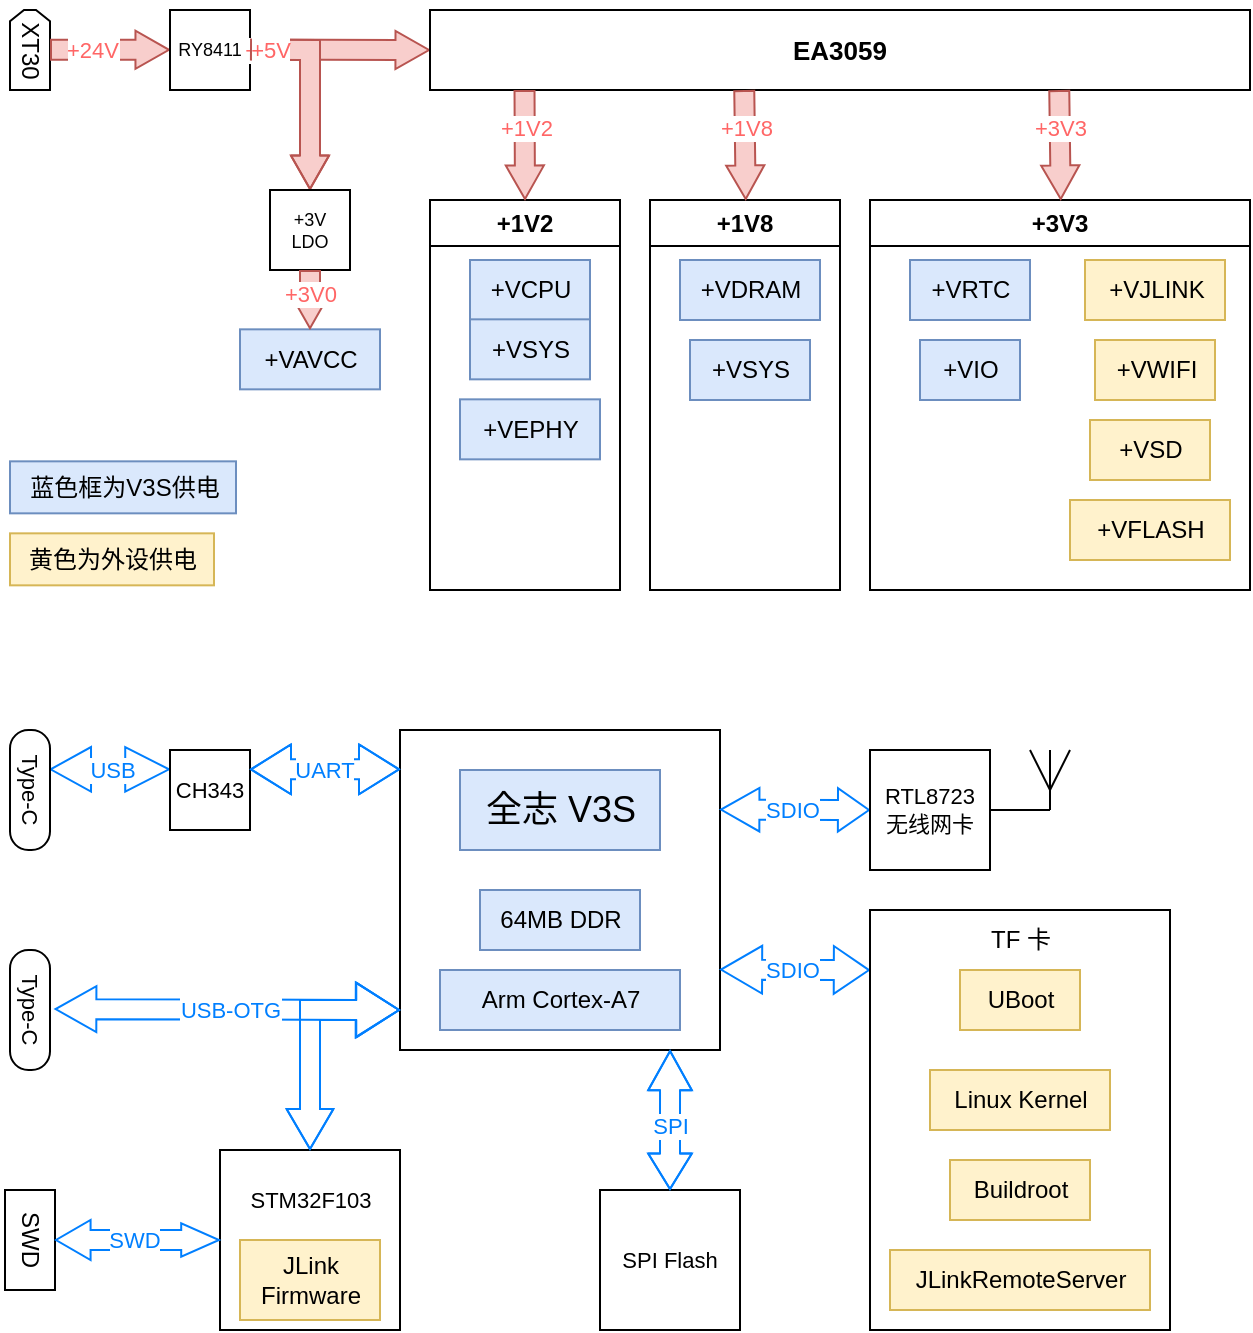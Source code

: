 <mxfile version="27.0.1">
  <diagram name="第 1 页" id="7VcJdvFbt3Qk-5duzQfR">
    <mxGraphModel dx="849" dy="490" grid="0" gridSize="10" guides="1" tooltips="1" connect="1" arrows="1" fold="1" page="1" pageScale="1" pageWidth="3000" pageHeight="1000" math="0" shadow="0">
      <root>
        <mxCell id="0" />
        <mxCell id="1" parent="0" />
        <mxCell id="hD1sjiMyr9kNon0vksFS-1" value="" style="whiteSpace=wrap;html=1;aspect=fixed;" vertex="1" parent="1">
          <mxGeometry x="775" y="490" width="160" height="160" as="geometry" />
        </mxCell>
        <mxCell id="hD1sjiMyr9kNon0vksFS-2" value="" style="shape=flexArrow;endArrow=classic;startArrow=classic;html=1;rounded=0;fontColor=none;noLabel=1;strokeColor=#007FFF;entryX=0;entryY=0.5;entryDx=0;entryDy=0;endWidth=10.769;endSize=4.844;startWidth=10.769;startSize=6.067;" edge="1" parent="1" target="hD1sjiMyr9kNon0vksFS-3">
          <mxGeometry width="100" height="100" relative="1" as="geometry">
            <mxPoint x="935" y="529.76" as="sourcePoint" />
            <mxPoint x="1050" y="530" as="targetPoint" />
            <Array as="points" />
          </mxGeometry>
        </mxCell>
        <mxCell id="hD1sjiMyr9kNon0vksFS-4" value="SDIO" style="edgeLabel;html=1;align=center;verticalAlign=middle;resizable=0;points=[];fontColor=#007FFF;" vertex="1" connectable="0" parent="hD1sjiMyr9kNon0vksFS-2">
          <mxGeometry x="-0.05" y="4" relative="1" as="geometry">
            <mxPoint y="4" as="offset" />
          </mxGeometry>
        </mxCell>
        <mxCell id="hD1sjiMyr9kNon0vksFS-3" value="RTL8723&lt;div&gt;无线网卡&lt;/div&gt;" style="whiteSpace=wrap;html=1;aspect=fixed;fontSize=11;" vertex="1" parent="1">
          <mxGeometry x="1010" y="500" width="60" height="60" as="geometry" />
        </mxCell>
        <mxCell id="hD1sjiMyr9kNon0vksFS-6" value="Arm Cortex-A7" style="text;html=1;align=center;verticalAlign=middle;resizable=0;points=[];autosize=1;strokeColor=#6c8ebf;fillColor=#dae8fc;" vertex="1" parent="1">
          <mxGeometry x="795" y="610" width="120" height="30" as="geometry" />
        </mxCell>
        <mxCell id="hD1sjiMyr9kNon0vksFS-7" value="64MB DDR" style="text;html=1;align=center;verticalAlign=middle;resizable=0;points=[];autosize=1;strokeColor=#6c8ebf;fillColor=#dae8fc;" vertex="1" parent="1">
          <mxGeometry x="815" y="570" width="80" height="30" as="geometry" />
        </mxCell>
        <mxCell id="hD1sjiMyr9kNon0vksFS-8" value="全志 V3S" style="text;html=1;align=center;verticalAlign=middle;resizable=0;points=[];autosize=1;strokeColor=#6c8ebf;fillColor=#dae8fc;fontSize=18;" vertex="1" parent="1">
          <mxGeometry x="805" y="510" width="100" height="40" as="geometry" />
        </mxCell>
        <mxCell id="hD1sjiMyr9kNon0vksFS-12" value="" style="shape=flexArrow;endArrow=classic;startArrow=classic;html=1;rounded=0;fontColor=none;noLabel=1;strokeColor=#007FFF;entryX=0;entryY=0.143;entryDx=0;entryDy=0;entryPerimeter=0;endWidth=12.885;endSize=5.531;startWidth=12.885;startSize=6.521;" edge="1" parent="1" target="hD1sjiMyr9kNon0vksFS-14">
          <mxGeometry width="100" height="100" relative="1" as="geometry">
            <mxPoint x="935" y="609.76" as="sourcePoint" />
            <mxPoint x="1040" y="610" as="targetPoint" />
            <Array as="points" />
          </mxGeometry>
        </mxCell>
        <mxCell id="hD1sjiMyr9kNon0vksFS-13" value="SDIO" style="edgeLabel;html=1;align=center;verticalAlign=middle;resizable=0;points=[];fontColor=#007FFF;" vertex="1" connectable="0" parent="hD1sjiMyr9kNon0vksFS-12">
          <mxGeometry x="-0.05" y="4" relative="1" as="geometry">
            <mxPoint y="4" as="offset" />
          </mxGeometry>
        </mxCell>
        <mxCell id="hD1sjiMyr9kNon0vksFS-14" value="" style="whiteSpace=wrap;html=1;" vertex="1" parent="1">
          <mxGeometry x="1010" y="580" width="150" height="210" as="geometry" />
        </mxCell>
        <mxCell id="hD1sjiMyr9kNon0vksFS-16" value="TF 卡" style="text;html=1;align=center;verticalAlign=middle;resizable=0;points=[];autosize=1;fontSize=12;" vertex="1" parent="1">
          <mxGeometry x="1060" y="580" width="50" height="30" as="geometry" />
        </mxCell>
        <mxCell id="hD1sjiMyr9kNon0vksFS-17" value="Linux Kernel" style="text;html=1;align=center;verticalAlign=middle;resizable=0;points=[];autosize=1;strokeColor=#d6b656;fillColor=#fff2cc;" vertex="1" parent="1">
          <mxGeometry x="1040" y="660" width="90" height="30" as="geometry" />
        </mxCell>
        <mxCell id="hD1sjiMyr9kNon0vksFS-18" value="Buildroot" style="text;html=1;align=center;verticalAlign=middle;resizable=0;points=[];autosize=1;strokeColor=#d6b656;fillColor=#fff2cc;" vertex="1" parent="1">
          <mxGeometry x="1050" y="705" width="70" height="30" as="geometry" />
        </mxCell>
        <mxCell id="hD1sjiMyr9kNon0vksFS-19" value="UBoot" style="text;html=1;align=center;verticalAlign=middle;resizable=0;points=[];autosize=1;strokeColor=#d6b656;fillColor=#fff2cc;" vertex="1" parent="1">
          <mxGeometry x="1055" y="610" width="60" height="30" as="geometry" />
        </mxCell>
        <mxCell id="hD1sjiMyr9kNon0vksFS-22" value="" style="endArrow=none;html=1;rounded=0;" edge="1" parent="1">
          <mxGeometry width="50" height="50" relative="1" as="geometry">
            <mxPoint x="1070" y="530" as="sourcePoint" />
            <mxPoint x="1100" y="530" as="targetPoint" />
          </mxGeometry>
        </mxCell>
        <mxCell id="hD1sjiMyr9kNon0vksFS-23" value="" style="endArrow=none;html=1;rounded=0;" edge="1" parent="1">
          <mxGeometry width="50" height="50" relative="1" as="geometry">
            <mxPoint x="1100" y="530" as="sourcePoint" />
            <mxPoint x="1100" y="500" as="targetPoint" />
          </mxGeometry>
        </mxCell>
        <mxCell id="hD1sjiMyr9kNon0vksFS-24" value="" style="endArrow=none;html=1;rounded=0;" edge="1" parent="1">
          <mxGeometry width="50" height="50" relative="1" as="geometry">
            <mxPoint x="1100" y="520" as="sourcePoint" />
            <mxPoint x="1110" y="500" as="targetPoint" />
          </mxGeometry>
        </mxCell>
        <mxCell id="hD1sjiMyr9kNon0vksFS-25" value="" style="endArrow=none;html=1;rounded=0;" edge="1" parent="1">
          <mxGeometry width="50" height="50" relative="1" as="geometry">
            <mxPoint x="1100" y="520" as="sourcePoint" />
            <mxPoint x="1090" y="500" as="targetPoint" />
          </mxGeometry>
        </mxCell>
        <mxCell id="hD1sjiMyr9kNon0vksFS-26" value="SPI Flash" style="whiteSpace=wrap;html=1;aspect=fixed;fontSize=11;" vertex="1" parent="1">
          <mxGeometry x="875" y="720" width="70" height="70" as="geometry" />
        </mxCell>
        <mxCell id="hD1sjiMyr9kNon0vksFS-27" value="" style="shape=flexArrow;endArrow=classic;startArrow=classic;html=1;rounded=0;fontColor=none;noLabel=1;strokeColor=#007FFF;exitX=0.719;exitY=1;exitDx=0;exitDy=0;exitPerimeter=0;entryX=0.5;entryY=0;entryDx=0;entryDy=0;endWidth=10.833;endSize=5.592;startWidth=10.833;startSize=6.197;" edge="1" parent="1" target="hD1sjiMyr9kNon0vksFS-26">
          <mxGeometry width="100" height="100" relative="1" as="geometry">
            <mxPoint x="910.04" y="650" as="sourcePoint" />
            <mxPoint x="920" y="720" as="targetPoint" />
            <Array as="points">
              <mxPoint x="910" y="680" />
            </Array>
          </mxGeometry>
        </mxCell>
        <mxCell id="hD1sjiMyr9kNon0vksFS-28" value="SPI" style="edgeLabel;html=1;align=center;verticalAlign=middle;resizable=0;points=[];fontColor=#007FFF;" vertex="1" connectable="0" parent="hD1sjiMyr9kNon0vksFS-27">
          <mxGeometry x="-0.05" y="4" relative="1" as="geometry">
            <mxPoint x="-4" y="4" as="offset" />
          </mxGeometry>
        </mxCell>
        <mxCell id="hD1sjiMyr9kNon0vksFS-29" value="&lt;font style=&quot;font-size: 11px;&quot;&gt;Type-C&lt;/font&gt;" style="rounded=1;whiteSpace=wrap;html=1;arcSize=46;rotation=90;" vertex="1" parent="1">
          <mxGeometry x="560" y="620" width="60" height="20" as="geometry" />
        </mxCell>
        <mxCell id="hD1sjiMyr9kNon0vksFS-30" value="" style="shape=flexArrow;endArrow=classic;startArrow=classic;html=1;rounded=0;fontColor=none;noLabel=1;strokeColor=#007FFF;endWidth=11.296;endSize=6.403;startWidth=11.296;startSize=6.964;exitX=0;exitY=0.5;exitDx=0;exitDy=0;" edge="1" parent="1">
          <mxGeometry width="100" height="100" relative="1" as="geometry">
            <mxPoint x="660" y="509.67" as="sourcePoint" />
            <mxPoint x="600" y="509.67" as="targetPoint" />
            <Array as="points">
              <mxPoint x="599.8" y="509.67" />
            </Array>
          </mxGeometry>
        </mxCell>
        <mxCell id="hD1sjiMyr9kNon0vksFS-31" value="USB" style="edgeLabel;html=1;align=center;verticalAlign=middle;resizable=0;points=[];fontColor=#007FFF;" vertex="1" connectable="0" parent="hD1sjiMyr9kNon0vksFS-30">
          <mxGeometry x="-0.05" y="4" relative="1" as="geometry">
            <mxPoint x="-1" y="-4" as="offset" />
          </mxGeometry>
        </mxCell>
        <mxCell id="hD1sjiMyr9kNon0vksFS-32" value="CH343" style="whiteSpace=wrap;html=1;aspect=fixed;fontSize=11;" vertex="1" parent="1">
          <mxGeometry x="660" y="500" width="40" height="40" as="geometry" />
        </mxCell>
        <mxCell id="hD1sjiMyr9kNon0vksFS-33" value="" style="shape=flexArrow;endArrow=classic;startArrow=classic;html=1;rounded=0;fontColor=none;noLabel=1;strokeColor=#007FFF;exitX=0;exitY=0.875;exitDx=0;exitDy=0;exitPerimeter=0;endWidth=11.969;endSize=6.466;startWidth=16.322;startSize=6.878;entryX=0.492;entryY=-0.114;entryDx=0;entryDy=0;entryPerimeter=0;" edge="1" parent="1" source="hD1sjiMyr9kNon0vksFS-1" target="hD1sjiMyr9kNon0vksFS-29">
          <mxGeometry width="100" height="100" relative="1" as="geometry">
            <mxPoint x="775" y="620" as="sourcePoint" />
            <mxPoint x="650" y="630" as="targetPoint" />
            <Array as="points" />
          </mxGeometry>
        </mxCell>
        <mxCell id="hD1sjiMyr9kNon0vksFS-34" value="USB-OTG" style="edgeLabel;html=1;align=center;verticalAlign=middle;resizable=0;points=[];fontColor=#007FFF;" vertex="1" connectable="0" parent="hD1sjiMyr9kNon0vksFS-33">
          <mxGeometry x="-0.05" y="4" relative="1" as="geometry">
            <mxPoint x="-3" y="-4" as="offset" />
          </mxGeometry>
        </mxCell>
        <mxCell id="hD1sjiMyr9kNon0vksFS-35" value="" style="shape=flexArrow;endArrow=classic;startArrow=classic;html=1;rounded=0;fontColor=none;noLabel=1;strokeColor=#007FFF;startWidth=13.889;startSize=6.334;endWidth=13.889;endSize=6.334;" edge="1" parent="1">
          <mxGeometry width="100" height="100" relative="1" as="geometry">
            <mxPoint x="775" y="509.67" as="sourcePoint" />
            <mxPoint x="700" y="509.67" as="targetPoint" />
            <Array as="points">
              <mxPoint x="730" y="509.67" />
            </Array>
          </mxGeometry>
        </mxCell>
        <mxCell id="hD1sjiMyr9kNon0vksFS-36" value="UART" style="edgeLabel;html=1;align=center;verticalAlign=middle;resizable=0;points=[];fontColor=#007FFF;" vertex="1" connectable="0" parent="hD1sjiMyr9kNon0vksFS-35">
          <mxGeometry x="-0.05" y="4" relative="1" as="geometry">
            <mxPoint x="-3" y="-4" as="offset" />
          </mxGeometry>
        </mxCell>
        <mxCell id="hD1sjiMyr9kNon0vksFS-37" value="&lt;div&gt;&lt;br&gt;&lt;/div&gt;" style="whiteSpace=wrap;html=1;aspect=fixed;fontSize=11;" vertex="1" parent="1">
          <mxGeometry x="685" y="700" width="90" height="90" as="geometry" />
        </mxCell>
        <mxCell id="hD1sjiMyr9kNon0vksFS-40" value="&lt;font style=&quot;font-size: 11px;&quot;&gt;STM32F103&lt;/font&gt;" style="text;html=1;align=center;verticalAlign=middle;resizable=0;points=[];autosize=1;" vertex="1" parent="1">
          <mxGeometry x="690" y="710" width="80" height="30" as="geometry" />
        </mxCell>
        <mxCell id="hD1sjiMyr9kNon0vksFS-42" value="JLink&lt;div&gt;Firmware&lt;/div&gt;" style="text;html=1;align=center;verticalAlign=middle;resizable=0;points=[];autosize=1;strokeColor=#d6b656;fillColor=#fff2cc;" vertex="1" parent="1">
          <mxGeometry x="695" y="745" width="70" height="40" as="geometry" />
        </mxCell>
        <mxCell id="hD1sjiMyr9kNon0vksFS-43" value="" style="shape=flexArrow;endArrow=classic;startArrow=classic;html=1;rounded=0;fontColor=none;noLabel=1;strokeColor=#007FFF;exitX=0;exitY=0.875;exitDx=0;exitDy=0;exitPerimeter=0;entryX=0.5;entryY=0;entryDx=0;entryDy=0;startWidth=16.322;startSize=6.809;endWidth=12.414;endSize=6.34;" edge="1" parent="1" target="hD1sjiMyr9kNon0vksFS-37">
          <mxGeometry width="100" height="100" relative="1" as="geometry">
            <mxPoint x="775" y="630" as="sourcePoint" />
            <mxPoint x="580" y="680" as="targetPoint" />
            <Array as="points">
              <mxPoint x="730" y="630" />
            </Array>
          </mxGeometry>
        </mxCell>
        <mxCell id="hD1sjiMyr9kNon0vksFS-45" value="SWD" style="rounded=0;whiteSpace=wrap;html=1;rotation=90;" vertex="1" parent="1">
          <mxGeometry x="565" y="732.5" width="50" height="25" as="geometry" />
        </mxCell>
        <mxCell id="hD1sjiMyr9kNon0vksFS-46" value="" style="shape=flexArrow;endArrow=classic;startArrow=classic;html=1;rounded=0;fontColor=none;noLabel=1;strokeColor=#007FFF;entryX=0;entryY=0.5;entryDx=0;entryDy=0;startWidth=9;startSize=5.43;endWidth=5.667;endSize=5.967;exitX=0.5;exitY=0;exitDx=0;exitDy=0;" edge="1" parent="1" source="hD1sjiMyr9kNon0vksFS-45" target="hD1sjiMyr9kNon0vksFS-37">
          <mxGeometry width="100" height="100" relative="1" as="geometry">
            <mxPoint x="630" y="745" as="sourcePoint" />
            <mxPoint x="680" y="745" as="targetPoint" />
            <Array as="points" />
          </mxGeometry>
        </mxCell>
        <mxCell id="hD1sjiMyr9kNon0vksFS-47" value="SWD" style="edgeLabel;html=1;align=center;verticalAlign=middle;resizable=0;points=[];fontColor=#007FFF;" vertex="1" connectable="0" parent="hD1sjiMyr9kNon0vksFS-46">
          <mxGeometry x="-0.05" y="4" relative="1" as="geometry">
            <mxPoint y="4" as="offset" />
          </mxGeometry>
        </mxCell>
        <mxCell id="hD1sjiMyr9kNon0vksFS-48" value="JLinkRemoteServer" style="text;html=1;align=center;verticalAlign=middle;resizable=0;points=[];autosize=1;strokeColor=#d6b656;fillColor=#fff2cc;" vertex="1" parent="1">
          <mxGeometry x="1020" y="750" width="130" height="30" as="geometry" />
        </mxCell>
        <mxCell id="hD1sjiMyr9kNon0vksFS-49" value="&lt;font style=&quot;font-size: 11px;&quot;&gt;Type-C&lt;/font&gt;" style="rounded=1;whiteSpace=wrap;html=1;arcSize=46;rotation=90;" vertex="1" parent="1">
          <mxGeometry x="560" y="510" width="60" height="20" as="geometry" />
        </mxCell>
        <mxCell id="hD1sjiMyr9kNon0vksFS-56" value="" style="shape=loopLimit;whiteSpace=wrap;html=1;size=7;" vertex="1" parent="1">
          <mxGeometry x="580" y="130" width="20" height="40" as="geometry" />
        </mxCell>
        <mxCell id="hD1sjiMyr9kNon0vksFS-57" value="" style="shape=flexArrow;endArrow=classic;html=1;rounded=0;endWidth=8.077;endSize=5.256;fillColor=#f8cecc;strokeColor=#b85450;" edge="1" parent="1">
          <mxGeometry width="50" height="50" relative="1" as="geometry">
            <mxPoint x="600" y="149.9" as="sourcePoint" />
            <mxPoint x="660" y="149.9" as="targetPoint" />
          </mxGeometry>
        </mxCell>
        <mxCell id="hD1sjiMyr9kNon0vksFS-58" value="+24V" style="edgeLabel;html=1;align=center;verticalAlign=middle;resizable=0;points=[];fontColor=#FF6666;" vertex="1" connectable="0" parent="hD1sjiMyr9kNon0vksFS-57">
          <mxGeometry x="-0.453" relative="1" as="geometry">
            <mxPoint x="4" as="offset" />
          </mxGeometry>
        </mxCell>
        <mxCell id="hD1sjiMyr9kNon0vksFS-59" value="XT30" style="text;html=1;align=center;verticalAlign=middle;resizable=0;points=[];autosize=1;strokeColor=none;fillColor=none;rotation=90;" vertex="1" parent="1">
          <mxGeometry x="565" y="135" width="50" height="30" as="geometry" />
        </mxCell>
        <mxCell id="hD1sjiMyr9kNon0vksFS-60" value="RY8411" style="whiteSpace=wrap;html=1;aspect=fixed;fontSize=9;" vertex="1" parent="1">
          <mxGeometry x="660" y="130" width="40" height="40" as="geometry" />
        </mxCell>
        <mxCell id="hD1sjiMyr9kNon0vksFS-61" value="" style="shape=flexArrow;endArrow=classic;html=1;rounded=0;endWidth=8.077;endSize=5.256;fillColor=#f8cecc;strokeColor=#b85450;entryX=0;entryY=0.5;entryDx=0;entryDy=0;" edge="1" parent="1" target="hD1sjiMyr9kNon0vksFS-63">
          <mxGeometry width="50" height="50" relative="1" as="geometry">
            <mxPoint x="700" y="149.8" as="sourcePoint" />
            <mxPoint x="760" y="149.8" as="targetPoint" />
          </mxGeometry>
        </mxCell>
        <mxCell id="hD1sjiMyr9kNon0vksFS-62" value="+5V" style="edgeLabel;html=1;align=center;verticalAlign=middle;resizable=0;points=[];fontColor=#FF6666;" vertex="1" connectable="0" parent="hD1sjiMyr9kNon0vksFS-61">
          <mxGeometry x="-0.453" relative="1" as="geometry">
            <mxPoint x="-18" as="offset" />
          </mxGeometry>
        </mxCell>
        <mxCell id="hD1sjiMyr9kNon0vksFS-63" value="EA3059" style="whiteSpace=wrap;html=1;fontSize=13;fontStyle=1" vertex="1" parent="1">
          <mxGeometry x="790" y="130" width="410" height="40" as="geometry" />
        </mxCell>
        <mxCell id="hD1sjiMyr9kNon0vksFS-64" value="+1V2" style="swimlane;whiteSpace=wrap;html=1;" vertex="1" parent="1">
          <mxGeometry x="790" y="225" width="95" height="195" as="geometry" />
        </mxCell>
        <mxCell id="hD1sjiMyr9kNon0vksFS-65" value="+VCPU" style="text;html=1;align=center;verticalAlign=middle;resizable=0;points=[];autosize=1;strokeColor=#6c8ebf;fillColor=#dae8fc;" vertex="1" parent="hD1sjiMyr9kNon0vksFS-64">
          <mxGeometry x="20" y="30" width="60" height="30" as="geometry" />
        </mxCell>
        <mxCell id="hD1sjiMyr9kNon0vksFS-66" value="+VSYS" style="text;html=1;align=center;verticalAlign=middle;resizable=0;points=[];autosize=1;strokeColor=#6c8ebf;fillColor=#dae8fc;" vertex="1" parent="hD1sjiMyr9kNon0vksFS-64">
          <mxGeometry x="20" y="59.67" width="60" height="30" as="geometry" />
        </mxCell>
        <mxCell id="hD1sjiMyr9kNon0vksFS-76" value="+VEPHY" style="text;html=1;align=center;verticalAlign=middle;resizable=0;points=[];autosize=1;strokeColor=#6c8ebf;fillColor=#dae8fc;" vertex="1" parent="hD1sjiMyr9kNon0vksFS-64">
          <mxGeometry x="15" y="99.67" width="70" height="30" as="geometry" />
        </mxCell>
        <mxCell id="hD1sjiMyr9kNon0vksFS-67" value="+1V8" style="swimlane;whiteSpace=wrap;html=1;" vertex="1" parent="1">
          <mxGeometry x="900" y="225" width="95" height="195" as="geometry" />
        </mxCell>
        <mxCell id="hD1sjiMyr9kNon0vksFS-68" value="+VDRAM" style="text;html=1;align=center;verticalAlign=middle;resizable=0;points=[];autosize=1;strokeColor=#6c8ebf;fillColor=#dae8fc;" vertex="1" parent="hD1sjiMyr9kNon0vksFS-67">
          <mxGeometry x="15" y="30" width="70" height="30" as="geometry" />
        </mxCell>
        <mxCell id="hD1sjiMyr9kNon0vksFS-69" value="+VSYS" style="text;html=1;align=center;verticalAlign=middle;resizable=0;points=[];autosize=1;strokeColor=#6c8ebf;fillColor=#dae8fc;" vertex="1" parent="hD1sjiMyr9kNon0vksFS-67">
          <mxGeometry x="20" y="70" width="60" height="30" as="geometry" />
        </mxCell>
        <mxCell id="hD1sjiMyr9kNon0vksFS-70" value="+&lt;span style=&quot;background-color: transparent; color: light-dark(rgb(0, 0, 0), rgb(255, 255, 255));&quot;&gt;3V3&lt;/span&gt;" style="swimlane;whiteSpace=wrap;html=1;" vertex="1" parent="1">
          <mxGeometry x="1010" y="225" width="190" height="195" as="geometry" />
        </mxCell>
        <mxCell id="hD1sjiMyr9kNon0vksFS-77" value="+VRTC" style="text;html=1;align=center;verticalAlign=middle;resizable=0;points=[];autosize=1;strokeColor=#6c8ebf;fillColor=#dae8fc;" vertex="1" parent="hD1sjiMyr9kNon0vksFS-70">
          <mxGeometry x="20" y="30" width="60" height="30" as="geometry" />
        </mxCell>
        <mxCell id="hD1sjiMyr9kNon0vksFS-78" value="+VIO" style="text;html=1;align=center;verticalAlign=middle;resizable=0;points=[];autosize=1;strokeColor=#6c8ebf;fillColor=#dae8fc;" vertex="1" parent="hD1sjiMyr9kNon0vksFS-70">
          <mxGeometry x="25" y="70" width="50" height="30" as="geometry" />
        </mxCell>
        <mxCell id="hD1sjiMyr9kNon0vksFS-72" value="+VWIFI" style="text;html=1;align=center;verticalAlign=middle;resizable=0;points=[];autosize=1;strokeColor=#d6b656;fillColor=#fff2cc;" vertex="1" parent="hD1sjiMyr9kNon0vksFS-70">
          <mxGeometry x="112.5" y="70" width="60" height="30" as="geometry" />
        </mxCell>
        <mxCell id="hD1sjiMyr9kNon0vksFS-74" value="+VSD" style="text;html=1;align=center;verticalAlign=middle;resizable=0;points=[];autosize=1;strokeColor=#d6b656;fillColor=#fff2cc;" vertex="1" parent="hD1sjiMyr9kNon0vksFS-70">
          <mxGeometry x="110" y="110" width="60" height="30" as="geometry" />
        </mxCell>
        <mxCell id="hD1sjiMyr9kNon0vksFS-71" value="+VJLINK" style="text;html=1;align=center;verticalAlign=middle;resizable=0;points=[];autosize=1;strokeColor=#d6b656;fillColor=#fff2cc;" vertex="1" parent="hD1sjiMyr9kNon0vksFS-70">
          <mxGeometry x="107.5" y="30" width="70" height="30" as="geometry" />
        </mxCell>
        <mxCell id="hD1sjiMyr9kNon0vksFS-75" value="+VFLASH" style="text;html=1;align=center;verticalAlign=middle;resizable=0;points=[];autosize=1;strokeColor=#d6b656;fillColor=#fff2cc;" vertex="1" parent="hD1sjiMyr9kNon0vksFS-70">
          <mxGeometry x="100" y="150" width="80" height="30" as="geometry" />
        </mxCell>
        <mxCell id="hD1sjiMyr9kNon0vksFS-79" value="" style="shape=flexArrow;endArrow=classic;html=1;rounded=0;endWidth=8.077;endSize=5.256;fillColor=#f8cecc;strokeColor=#b85450;" edge="1" parent="1">
          <mxGeometry width="50" height="50" relative="1" as="geometry">
            <mxPoint x="700" y="149.8" as="sourcePoint" />
            <mxPoint x="730" y="220" as="targetPoint" />
            <Array as="points">
              <mxPoint x="730" y="150" />
            </Array>
          </mxGeometry>
        </mxCell>
        <mxCell id="hD1sjiMyr9kNon0vksFS-80" value="+5V" style="edgeLabel;html=1;align=center;verticalAlign=middle;resizable=0;points=[];fontColor=#FF6666;" vertex="1" connectable="0" parent="hD1sjiMyr9kNon0vksFS-79">
          <mxGeometry x="-0.453" relative="1" as="geometry">
            <mxPoint x="-18" as="offset" />
          </mxGeometry>
        </mxCell>
        <mxCell id="hD1sjiMyr9kNon0vksFS-85" value="" style="edgeStyle=orthogonalEdgeStyle;rounded=0;orthogonalLoop=1;jettySize=auto;html=1;" edge="1" parent="1" source="hD1sjiMyr9kNon0vksFS-81" target="hD1sjiMyr9kNon0vksFS-82">
          <mxGeometry relative="1" as="geometry" />
        </mxCell>
        <mxCell id="hD1sjiMyr9kNon0vksFS-81" value="+3V&lt;div&gt;LDO&lt;/div&gt;" style="whiteSpace=wrap;html=1;aspect=fixed;fontSize=9;" vertex="1" parent="1">
          <mxGeometry x="710" y="220" width="40" height="40" as="geometry" />
        </mxCell>
        <mxCell id="hD1sjiMyr9kNon0vksFS-82" value="+VAVCC" style="text;html=1;align=center;verticalAlign=middle;resizable=0;points=[];autosize=1;strokeColor=#6c8ebf;fillColor=#dae8fc;" vertex="1" parent="1">
          <mxGeometry x="695" y="289.67" width="70" height="30" as="geometry" />
        </mxCell>
        <mxCell id="hD1sjiMyr9kNon0vksFS-83" value="" style="shape=flexArrow;endArrow=classic;html=1;rounded=0;endWidth=8.077;endSize=5.256;fillColor=#f8cecc;strokeColor=#b85450;entryX=0.5;entryY=0;entryDx=0;entryDy=0;entryPerimeter=0;" edge="1" parent="1" target="hD1sjiMyr9kNon0vksFS-82">
          <mxGeometry width="50" height="50" relative="1" as="geometry">
            <mxPoint x="730" y="260" as="sourcePoint" />
            <mxPoint x="790" y="260" as="targetPoint" />
          </mxGeometry>
        </mxCell>
        <mxCell id="hD1sjiMyr9kNon0vksFS-84" value="+3V0" style="edgeLabel;html=1;align=center;verticalAlign=middle;resizable=0;points=[];fontColor=#FF6666;" vertex="1" connectable="0" parent="hD1sjiMyr9kNon0vksFS-83">
          <mxGeometry x="-0.453" relative="1" as="geometry">
            <mxPoint y="4" as="offset" />
          </mxGeometry>
        </mxCell>
        <mxCell id="hD1sjiMyr9kNon0vksFS-86" value="" style="shape=flexArrow;endArrow=classic;html=1;rounded=0;endWidth=8.077;endSize=5.256;fillColor=#f8cecc;strokeColor=#b85450;entryX=0.5;entryY=0;entryDx=0;entryDy=0;" edge="1" parent="1" target="hD1sjiMyr9kNon0vksFS-64">
          <mxGeometry width="50" height="50" relative="1" as="geometry">
            <mxPoint x="837.26" y="170" as="sourcePoint" />
            <mxPoint x="837.26" y="210" as="targetPoint" />
          </mxGeometry>
        </mxCell>
        <mxCell id="hD1sjiMyr9kNon0vksFS-87" value="+1V2" style="edgeLabel;html=1;align=center;verticalAlign=middle;resizable=0;points=[];fontColor=#FF6666;" vertex="1" connectable="0" parent="hD1sjiMyr9kNon0vksFS-86">
          <mxGeometry x="-0.453" relative="1" as="geometry">
            <mxPoint y="4" as="offset" />
          </mxGeometry>
        </mxCell>
        <mxCell id="hD1sjiMyr9kNon0vksFS-88" value="" style="shape=flexArrow;endArrow=classic;html=1;rounded=0;endWidth=8.077;endSize=5.256;fillColor=#f8cecc;strokeColor=#b85450;entryX=0.5;entryY=0;entryDx=0;entryDy=0;" edge="1" parent="1">
          <mxGeometry width="50" height="50" relative="1" as="geometry">
            <mxPoint x="947.13" y="170" as="sourcePoint" />
            <mxPoint x="947.87" y="225" as="targetPoint" />
          </mxGeometry>
        </mxCell>
        <mxCell id="hD1sjiMyr9kNon0vksFS-89" value="+1V8" style="edgeLabel;html=1;align=center;verticalAlign=middle;resizable=0;points=[];fontColor=#FF6666;" vertex="1" connectable="0" parent="hD1sjiMyr9kNon0vksFS-88">
          <mxGeometry x="-0.453" relative="1" as="geometry">
            <mxPoint y="4" as="offset" />
          </mxGeometry>
        </mxCell>
        <mxCell id="hD1sjiMyr9kNon0vksFS-90" value="" style="shape=flexArrow;endArrow=classic;html=1;rounded=0;endWidth=8.077;endSize=5.256;fillColor=#f8cecc;strokeColor=#b85450;entryX=0.5;entryY=0;entryDx=0;entryDy=0;" edge="1" parent="1">
          <mxGeometry width="50" height="50" relative="1" as="geometry">
            <mxPoint x="1104.63" y="170" as="sourcePoint" />
            <mxPoint x="1105.37" y="225" as="targetPoint" />
          </mxGeometry>
        </mxCell>
        <mxCell id="hD1sjiMyr9kNon0vksFS-91" value="+3V3" style="edgeLabel;html=1;align=center;verticalAlign=middle;resizable=0;points=[];fontColor=#FF6666;" vertex="1" connectable="0" parent="hD1sjiMyr9kNon0vksFS-90">
          <mxGeometry x="-0.453" relative="1" as="geometry">
            <mxPoint y="4" as="offset" />
          </mxGeometry>
        </mxCell>
        <mxCell id="hD1sjiMyr9kNon0vksFS-92" value="蓝色框为V3S供电" style="text;html=1;align=center;verticalAlign=middle;resizable=0;points=[];autosize=1;strokeColor=#6c8ebf;fillColor=#dae8fc;" vertex="1" parent="1">
          <mxGeometry x="580" y="355.67" width="113" height="26" as="geometry" />
        </mxCell>
        <mxCell id="hD1sjiMyr9kNon0vksFS-93" value="黄色为外设供电" style="text;html=1;align=center;verticalAlign=middle;resizable=0;points=[];autosize=1;strokeColor=#d6b656;fillColor=#fff2cc;" vertex="1" parent="1">
          <mxGeometry x="580" y="391.67" width="102" height="26" as="geometry" />
        </mxCell>
      </root>
    </mxGraphModel>
  </diagram>
</mxfile>
